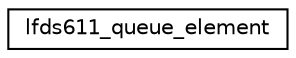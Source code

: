 digraph "Graphical Class Hierarchy"
{
 // LATEX_PDF_SIZE
  edge [fontname="Helvetica",fontsize="10",labelfontname="Helvetica",labelfontsize="10"];
  node [fontname="Helvetica",fontsize="10",shape=record];
  rankdir="LR";
  Node0 [label="lfds611_queue_element",height=0.2,width=0.4,color="black", fillcolor="white", style="filled",URL="$structlfds611__queue__element.html",tooltip=" "];
}

